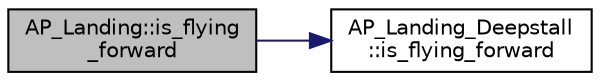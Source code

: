 digraph "AP_Landing::is_flying_forward"
{
 // INTERACTIVE_SVG=YES
  edge [fontname="Helvetica",fontsize="10",labelfontname="Helvetica",labelfontsize="10"];
  node [fontname="Helvetica",fontsize="10",shape=record];
  rankdir="LR";
  Node1 [label="AP_Landing::is_flying\l_forward",height=0.2,width=0.4,color="black", fillcolor="grey75", style="filled", fontcolor="black"];
  Node1 -> Node2 [color="midnightblue",fontsize="10",style="solid",fontname="Helvetica"];
  Node2 [label="AP_Landing_Deepstall\l::is_flying_forward",height=0.2,width=0.4,color="black", fillcolor="white", style="filled",URL="$classAP__Landing__Deepstall.html#aaa6896702c99cfc6f41799bf70714835"];
}
